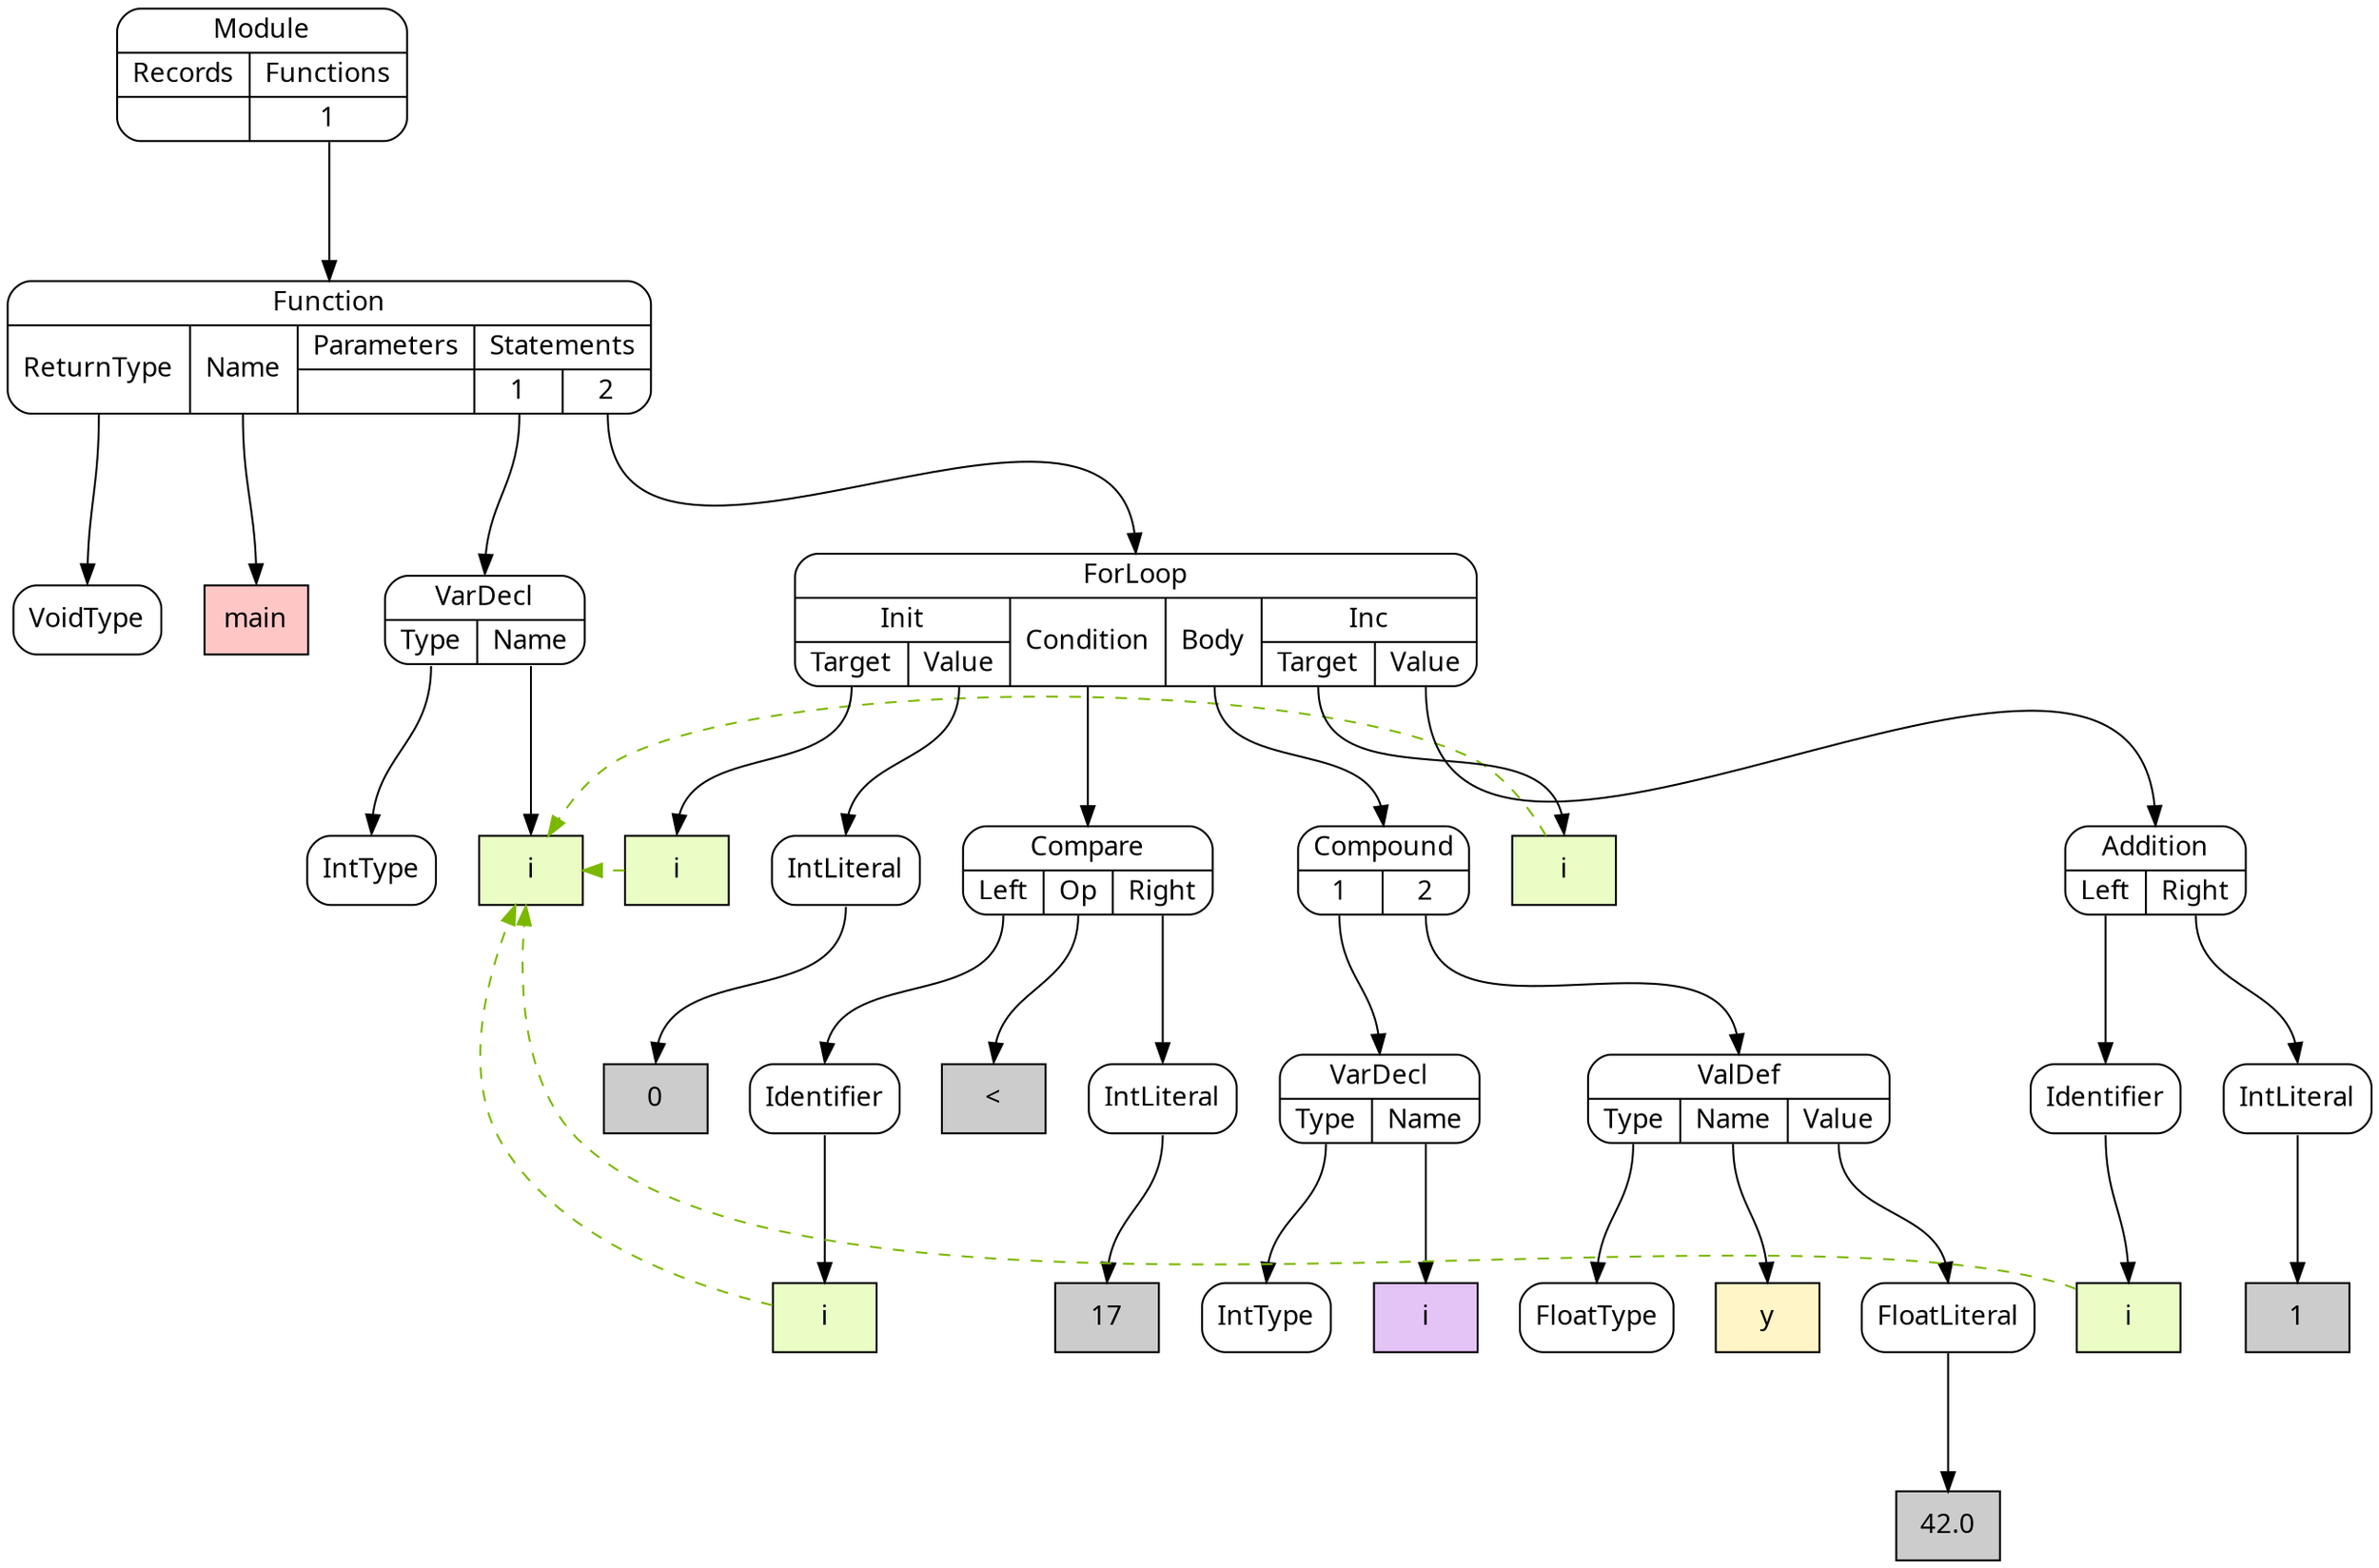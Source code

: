 digraph {
node [shape=Mrecord, style=filled, fillcolor=white, fontname="Calibri"];
graph [ordering=out, nodesep=0.3, ranksep=1];

# SimpleNode VoidType
node0 [label="VoidType", tooltip="VoidType"]

# DeclarationLiteral main
node1 [shape=box, label="main", fillcolor="#FFC6C6", tooltip="main"]

# SimpleNode IntType
node2 [label="IntType", tooltip="IntType"]

# DeclarationLiteral i
node3 [shape=box, label="i", fillcolor="#EAFDC5", tooltip="i"]

# PortNode VarDecl
node4:p0:s -> node2:n
node4:p1:s -> node3:n
node4 [label="{VarDecl|{<p0>Type|<p1>Name}}", tooltip="VarDecl"]

# ReferenceLiteral i
node5 -> node3 [style=dashed, constraint=false, color="#7BB800"]
node5 [shape=box, label="i", fillcolor="#EAFDC5", tooltip="i"]

# Literal 0
node6 [shape=box, label="0", fillcolor="#cccccc", tooltip="0"]

# SimpleNode IntLiteral
node7:s -> node6:n
node7 [label="IntLiteral", tooltip="IntLiteral"]

# ReferenceLiteral i
node8 -> node3 [style=dashed, constraint=false, color="#7BB800"]
node8 [shape=box, label="i", fillcolor="#EAFDC5", tooltip="i"]

# SimpleNode Identifier
node9:s -> node8:n
node9 [label="Identifier", tooltip="Identifier"]

# Literal <
node10 [shape=box, label="<", fillcolor="#cccccc", tooltip="<"]

# Literal 17
node11 [shape=box, label="17", fillcolor="#cccccc", tooltip="17"]

# SimpleNode IntLiteral
node12:s -> node11:n
node12 [label="IntLiteral", tooltip="IntLiteral"]

# PortNode Compare
node13:p0:s -> node9:n
node13:p1:s -> node10:n
node13:p2:s -> node12:n
node13 [label="{Compare|{<p0>Left|<p1>Op|<p2>Right}}", tooltip="Compare"]

# SimpleNode IntType
node14 [label="IntType", tooltip="IntType"]

# DeclarationLiteral i
node15 [shape=box, label="i", fillcolor="#E4C3F7", tooltip="i"]

# PortNode VarDecl
node16:p0:s -> node14:n
node16:p1:s -> node15:n
node16 [label="{VarDecl|{<p0>Type|<p1>Name}}", tooltip="VarDecl"]

# SimpleNode FloatType
node17 [label="FloatType", tooltip="FloatType"]

# DeclarationLiteral y
node18 [shape=box, label="y", fillcolor="#FFF5C6", tooltip="y"]

# Literal 42.0
node19 [shape=box, label="42.0", fillcolor="#cccccc", tooltip="42.0"]

# SimpleNode FloatLiteral
node20:s -> node19:n
node20 [label="FloatLiteral", tooltip="FloatLiteral"]

# PortNode ValDef
node21:p0:s -> node17:n
node21:p1:s -> node18:n
node21:p2:s -> node20:n
node21 [label="{ValDef|{<p0>Type|<p1>Name|<p2>Value}}", tooltip="ValDef"]

# PortNode Compound
node22:p0:s -> node16:n
node22:p1:s -> node21:n
node22 [label="{Compound|{<p0>1|<p1>2}}", tooltip="Compound"]

# ReferenceLiteral i
node23 -> node3 [style=dashed, constraint=false, color="#7BB800"]
node23 [shape=box, label="i", fillcolor="#EAFDC5", tooltip="i"]

# ReferenceLiteral i
node24 -> node3 [style=dashed, constraint=false, color="#7BB800"]
node24 [shape=box, label="i", fillcolor="#EAFDC5", tooltip="i"]

# SimpleNode Identifier
node25:s -> node24:n
node25 [label="Identifier", tooltip="Identifier"]

# Literal 1
node26 [shape=box, label="1", fillcolor="#cccccc", tooltip="1"]

# SimpleNode IntLiteral
node27:s -> node26:n
node27 [label="IntLiteral", tooltip="IntLiteral"]

# PortNode Addition
node28:p0:s -> node25:n
node28:p1:s -> node27:n
node28 [label="{Addition|{<p0>Left|<p1>Right}}", tooltip="Addition"]

# PortNode ForLoop
node29:p0_0:s -> node5:n
node29:p0_1:s -> node7:n
node29:p1:s -> node13:n
node29:p2:s -> node22:n
node29:p3_0:s -> node23:n
node29:p3_1:s -> node28:n
node29 [label="{ForLoop|{{Init|{<p0_0>Target|<p0_1>Value}}|<p1>Condition|<p2>Body|{Inc|{<p3_0>Target|<p3_1>Value}}}}", tooltip="ForLoop"]

# PortNode Function
node30:p0:s -> node0:n
node30:p1:s -> node1:n
node30:p3_0:s -> node4:n
node30:p3_1:s -> node29:n
node30 [label="{Function|{<p0>ReturnType|<p1>Name|{Parameters|{}}|{Statements|{<p3_0>1|<p3_1>2}}}}", tooltip="Function"]

# PortNode Module
node31:p1_0:s -> node30:n
node31 [label="{Module|{{Records|{}}|{Functions|{<p1_0>1}}}}", tooltip="Module"]

}
